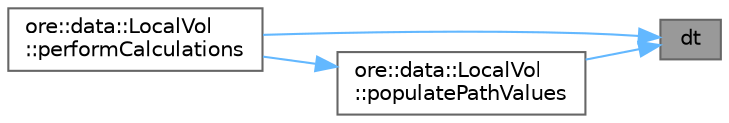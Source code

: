 digraph "dt"
{
 // INTERACTIVE_SVG=YES
 // LATEX_PDF_SIZE
  bgcolor="transparent";
  edge [fontname=Helvetica,fontsize=10,labelfontname=Helvetica,labelfontsize=10];
  node [fontname=Helvetica,fontsize=10,shape=box,height=0.2,width=0.4];
  rankdir="RL";
  Node1 [label="dt",height=0.2,width=0.4,color="gray40", fillcolor="grey60", style="filled", fontcolor="black",tooltip=" "];
  Node1 -> Node2 [dir="back",color="steelblue1",style="solid"];
  Node2 [label="ore::data::LocalVol\l::performCalculations",height=0.2,width=0.4,color="grey40", fillcolor="white", style="filled",URL="$classore_1_1data_1_1_local_vol.html#a1127cccc9668a02247dc139d27121708",tooltip=" "];
  Node1 -> Node3 [dir="back",color="steelblue1",style="solid"];
  Node3 [label="ore::data::LocalVol\l::populatePathValues",height=0.2,width=0.4,color="grey40", fillcolor="white", style="filled",URL="$classore_1_1data_1_1_local_vol.html#a31dd4ae8e5e559c2f9f16aa33044748a",tooltip=" "];
  Node3 -> Node2 [dir="back",color="steelblue1",style="solid"];
}
